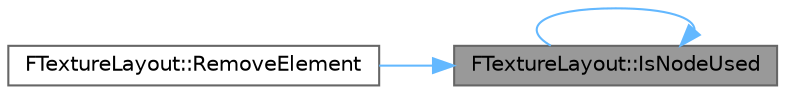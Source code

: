 digraph "FTextureLayout::IsNodeUsed"
{
 // INTERACTIVE_SVG=YES
 // LATEX_PDF_SIZE
  bgcolor="transparent";
  edge [fontname=Helvetica,fontsize=10,labelfontname=Helvetica,labelfontsize=10];
  node [fontname=Helvetica,fontsize=10,shape=box,height=0.2,width=0.4];
  rankdir="RL";
  Node1 [id="Node000001",label="FTextureLayout::IsNodeUsed",height=0.2,width=0.4,color="gray40", fillcolor="grey60", style="filled", fontcolor="black",tooltip="Returns true if the node or any of its children are marked used."];
  Node1 -> Node1 [id="edge1_Node000001_Node000001",dir="back",color="steelblue1",style="solid",tooltip=" "];
  Node1 -> Node2 [id="edge2_Node000001_Node000002",dir="back",color="steelblue1",style="solid",tooltip=" "];
  Node2 [id="Node000002",label="FTextureLayout::RemoveElement",height=0.2,width=0.4,color="grey40", fillcolor="white", style="filled",URL="$d4/d51/classFTextureLayout.html#ae7498ef2117d3895d6442eed6c2dba8c",tooltip="Removes a previously allocated element from the layout and collapses the tree as much as possible,..."];
}
